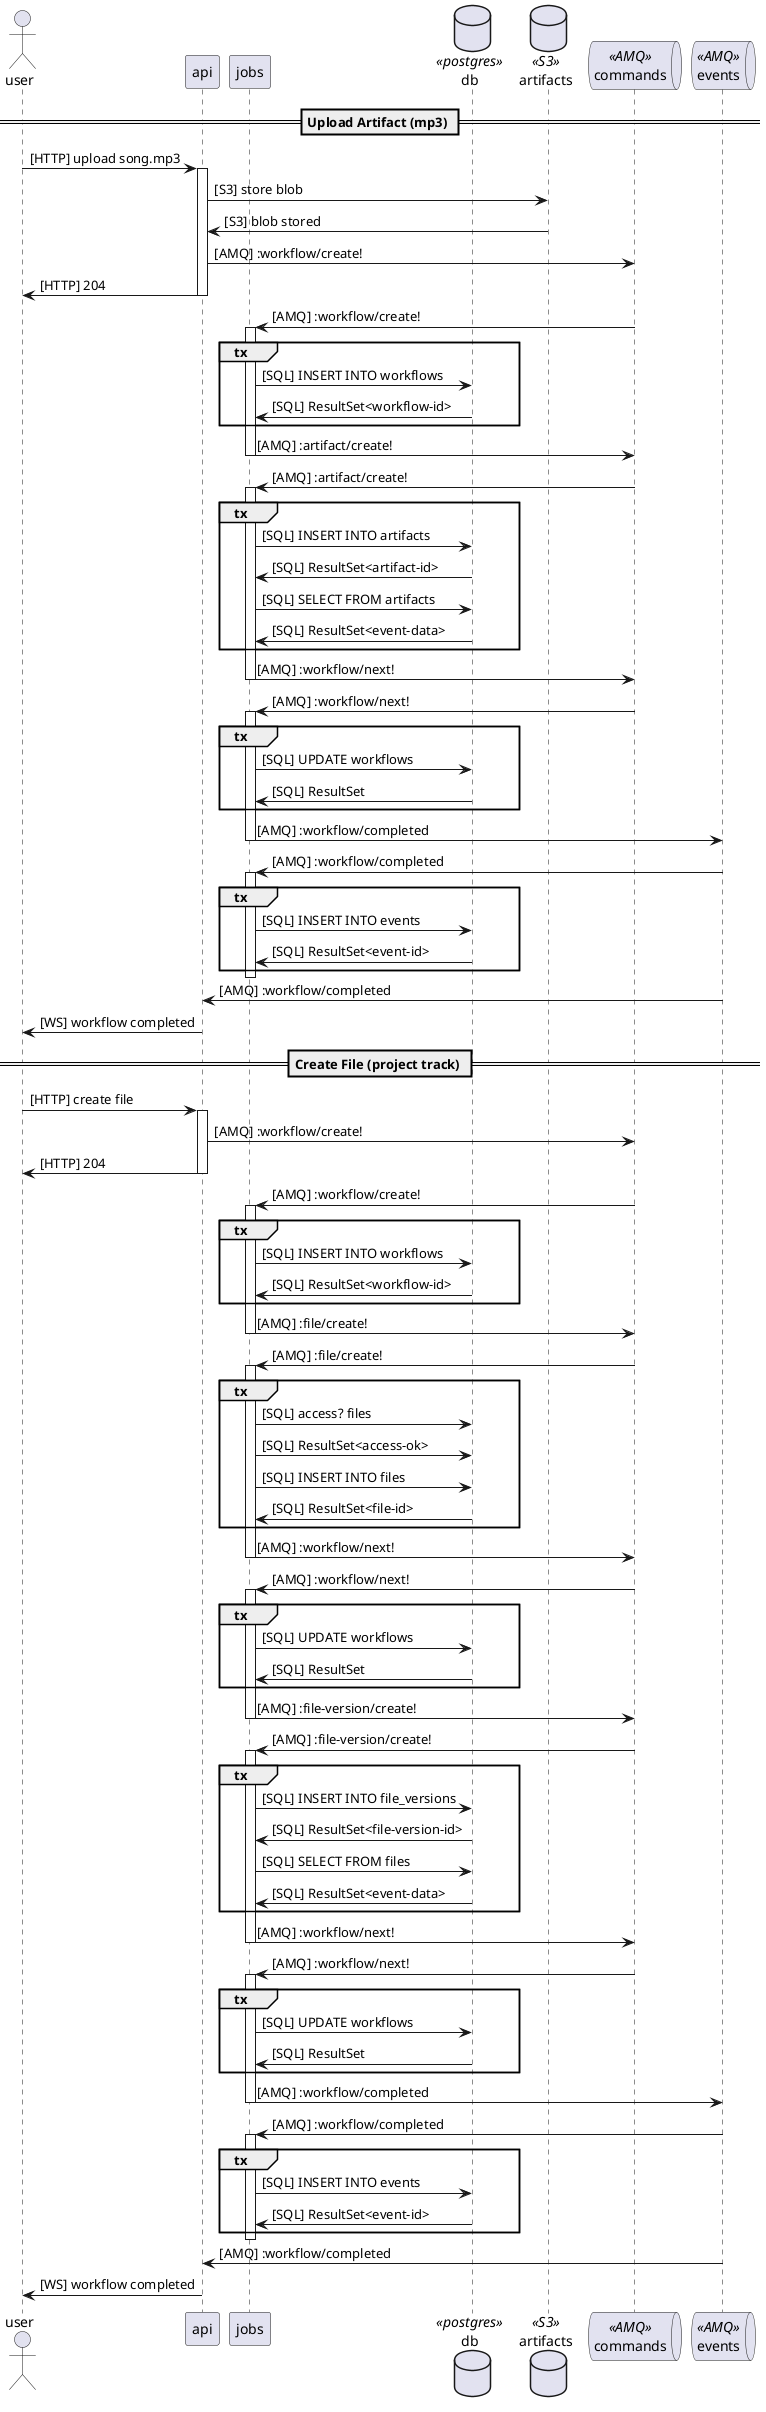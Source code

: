 @startuml
hide circle
skinparam linetype ortho

actor user
participant api
participant jobs
database db <<postgres>>
database artifacts as s3 <<S3>>
queue commands <<AMQ>>
queue events <<AMQ>>

== Upload Artifact (mp3) ==

user -> api: [HTTP] upload song.mp3

activate api
    api -> s3: [S3] store blob
    s3 -> api: [S3] blob stored
    api -> commands: [AMQ] :workflow/create!
    api -> user: [HTTP] 204
deactivate api

commands -> jobs: [AMQ] :workflow/create!

activate jobs
    group tx
        jobs -> db: [SQL] INSERT INTO workflows
        db -> jobs: [SQL] ResultSet<workflow-id>
    end

    jobs -> commands: [AMQ] :artifact/create!
deactivate jobs

commands -> jobs: [AMQ] :artifact/create!

activate jobs
    group tx
        jobs -> db: [SQL] INSERT INTO artifacts
        db -> jobs: [SQL] ResultSet<artifact-id>
        jobs -> db: [SQL] SELECT FROM artifacts
        db -> jobs: [SQL] ResultSet<event-data>
    end

    jobs -> commands: [AMQ] :workflow/next!
deactivate jobs

commands -> jobs: [AMQ] :workflow/next!

activate jobs
    group tx
        jobs -> db: [SQL] UPDATE workflows
        db -> jobs: [SQL] ResultSet
    end

    jobs -> events: [AMQ] :workflow/completed
deactivate jobs

events -> jobs: [AMQ] :workflow/completed

activate jobs
    group tx
        jobs -> db: [SQL] INSERT INTO events
        db -> jobs: [SQL] ResultSet<event-id>
    end
deactivate jobs

events -> api: [AMQ] :workflow/completed
api -> user: [WS] workflow completed

== Create File (project track) ==

user -> api: [HTTP] create file

activate api
    api -> commands: [AMQ] :workflow/create!
    api -> user: [HTTP] 204
deactivate api

commands -> jobs: [AMQ] :workflow/create!

activate jobs
    group tx
        jobs -> db: [SQL] INSERT INTO workflows
        db -> jobs: [SQL] ResultSet<workflow-id>
    end

    jobs -> commands: [AMQ] :file/create!
deactivate jobs

commands -> jobs: [AMQ] :file/create!

activate jobs
    group tx
        jobs -> db: [SQL] access? files
        jobs -> db: [SQL] ResultSet<access-ok>
        jobs -> db: [SQL] INSERT INTO files
        db -> jobs: [SQL] ResultSet<file-id>
    end

    jobs -> commands: [AMQ] :workflow/next!
deactivate jobs

commands -> jobs: [AMQ] :workflow/next!

activate jobs
    group tx
        jobs -> db: [SQL] UPDATE workflows
        db -> jobs: [SQL] ResultSet
    end

    jobs -> commands: [AMQ] :file-version/create!
deactivate jobs

commands -> jobs: [AMQ] :file-version/create!

activate jobs
    group tx
        jobs -> db: [SQL] INSERT INTO file_versions
        db -> jobs: [SQL] ResultSet<file-version-id>
        jobs -> db: [SQL] SELECT FROM files
        db -> jobs: [SQL] ResultSet<event-data>
    end

    jobs -> commands: [AMQ] :workflow/next!
deactivate jobs

commands -> jobs: [AMQ] :workflow/next!

activate jobs
    group tx
        jobs -> db: [SQL] UPDATE workflows
        db -> jobs: [SQL] ResultSet
    end

    jobs -> events: [AMQ] :workflow/completed
deactivate jobs

events -> jobs: [AMQ] :workflow/completed

activate jobs
    group tx
        jobs -> db: [SQL] INSERT INTO events
        db -> jobs: [SQL] ResultSet<event-id>
    end
deactivate jobs

events -> api: [AMQ] :workflow/completed
api -> user: [WS] workflow completed

@enduml
